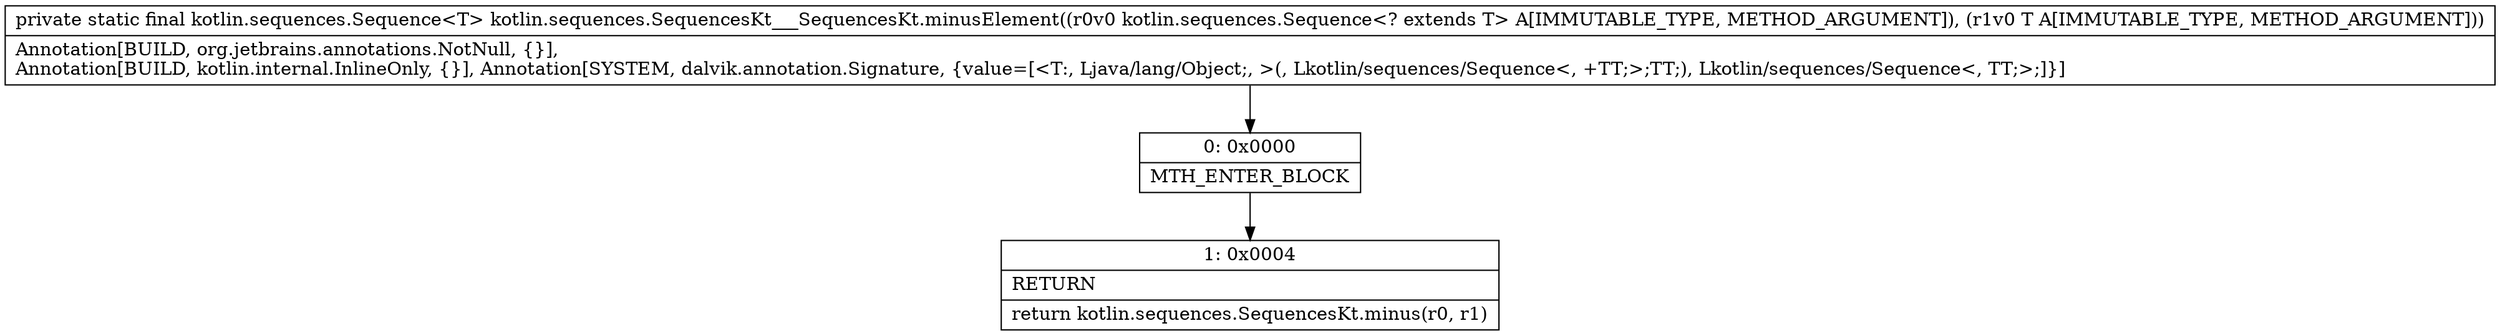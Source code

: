 digraph "CFG forkotlin.sequences.SequencesKt___SequencesKt.minusElement(Lkotlin\/sequences\/Sequence;Ljava\/lang\/Object;)Lkotlin\/sequences\/Sequence;" {
Node_0 [shape=record,label="{0\:\ 0x0000|MTH_ENTER_BLOCK\l}"];
Node_1 [shape=record,label="{1\:\ 0x0004|RETURN\l|return kotlin.sequences.SequencesKt.minus(r0, r1)\l}"];
MethodNode[shape=record,label="{private static final kotlin.sequences.Sequence\<T\> kotlin.sequences.SequencesKt___SequencesKt.minusElement((r0v0 kotlin.sequences.Sequence\<? extends T\> A[IMMUTABLE_TYPE, METHOD_ARGUMENT]), (r1v0 T A[IMMUTABLE_TYPE, METHOD_ARGUMENT]))  | Annotation[BUILD, org.jetbrains.annotations.NotNull, \{\}], \lAnnotation[BUILD, kotlin.internal.InlineOnly, \{\}], Annotation[SYSTEM, dalvik.annotation.Signature, \{value=[\<T:, Ljava\/lang\/Object;, \>(, Lkotlin\/sequences\/Sequence\<, +TT;\>;TT;), Lkotlin\/sequences\/Sequence\<, TT;\>;]\}]\l}"];
MethodNode -> Node_0;
Node_0 -> Node_1;
}

